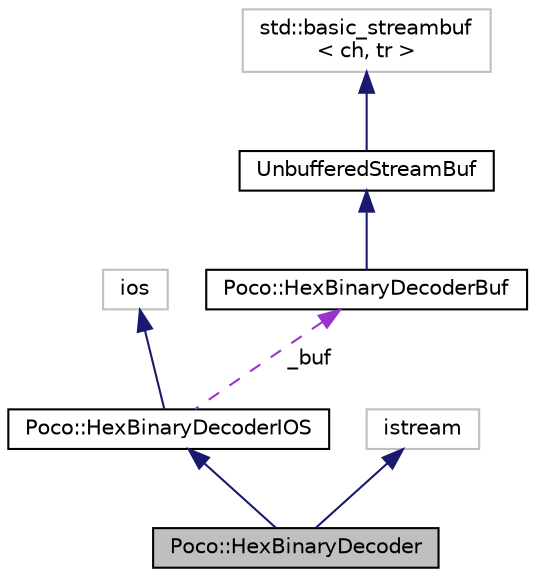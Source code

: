 digraph "Poco::HexBinaryDecoder"
{
 // LATEX_PDF_SIZE
  edge [fontname="Helvetica",fontsize="10",labelfontname="Helvetica",labelfontsize="10"];
  node [fontname="Helvetica",fontsize="10",shape=record];
  Node1 [label="Poco::HexBinaryDecoder",height=0.2,width=0.4,color="black", fillcolor="grey75", style="filled", fontcolor="black",tooltip=" "];
  Node2 -> Node1 [dir="back",color="midnightblue",fontsize="10",style="solid",fontname="Helvetica"];
  Node2 [label="Poco::HexBinaryDecoderIOS",height=0.2,width=0.4,color="black", fillcolor="white", style="filled",URL="$classPoco_1_1HexBinaryDecoderIOS.html",tooltip=" "];
  Node3 -> Node2 [dir="back",color="midnightblue",fontsize="10",style="solid",fontname="Helvetica"];
  Node3 [label="ios",height=0.2,width=0.4,color="grey75", fillcolor="white", style="filled",tooltip=" "];
  Node4 -> Node2 [dir="back",color="darkorchid3",fontsize="10",style="dashed",label=" _buf" ,fontname="Helvetica"];
  Node4 [label="Poco::HexBinaryDecoderBuf",height=0.2,width=0.4,color="black", fillcolor="white", style="filled",URL="$classPoco_1_1HexBinaryDecoderBuf.html",tooltip=" "];
  Node5 -> Node4 [dir="back",color="midnightblue",fontsize="10",style="solid",fontname="Helvetica"];
  Node5 [label="UnbufferedStreamBuf",height=0.2,width=0.4,color="black", fillcolor="white", style="filled",URL="$classPoco_1_1BasicUnbufferedStreamBuf.html",tooltip=" "];
  Node6 -> Node5 [dir="back",color="midnightblue",fontsize="10",style="solid",fontname="Helvetica"];
  Node6 [label="std::basic_streambuf\l\< ch, tr \>",height=0.2,width=0.4,color="grey75", fillcolor="white", style="filled",tooltip=" "];
  Node7 -> Node1 [dir="back",color="midnightblue",fontsize="10",style="solid",fontname="Helvetica"];
  Node7 [label="istream",height=0.2,width=0.4,color="grey75", fillcolor="white", style="filled",tooltip=" "];
}
